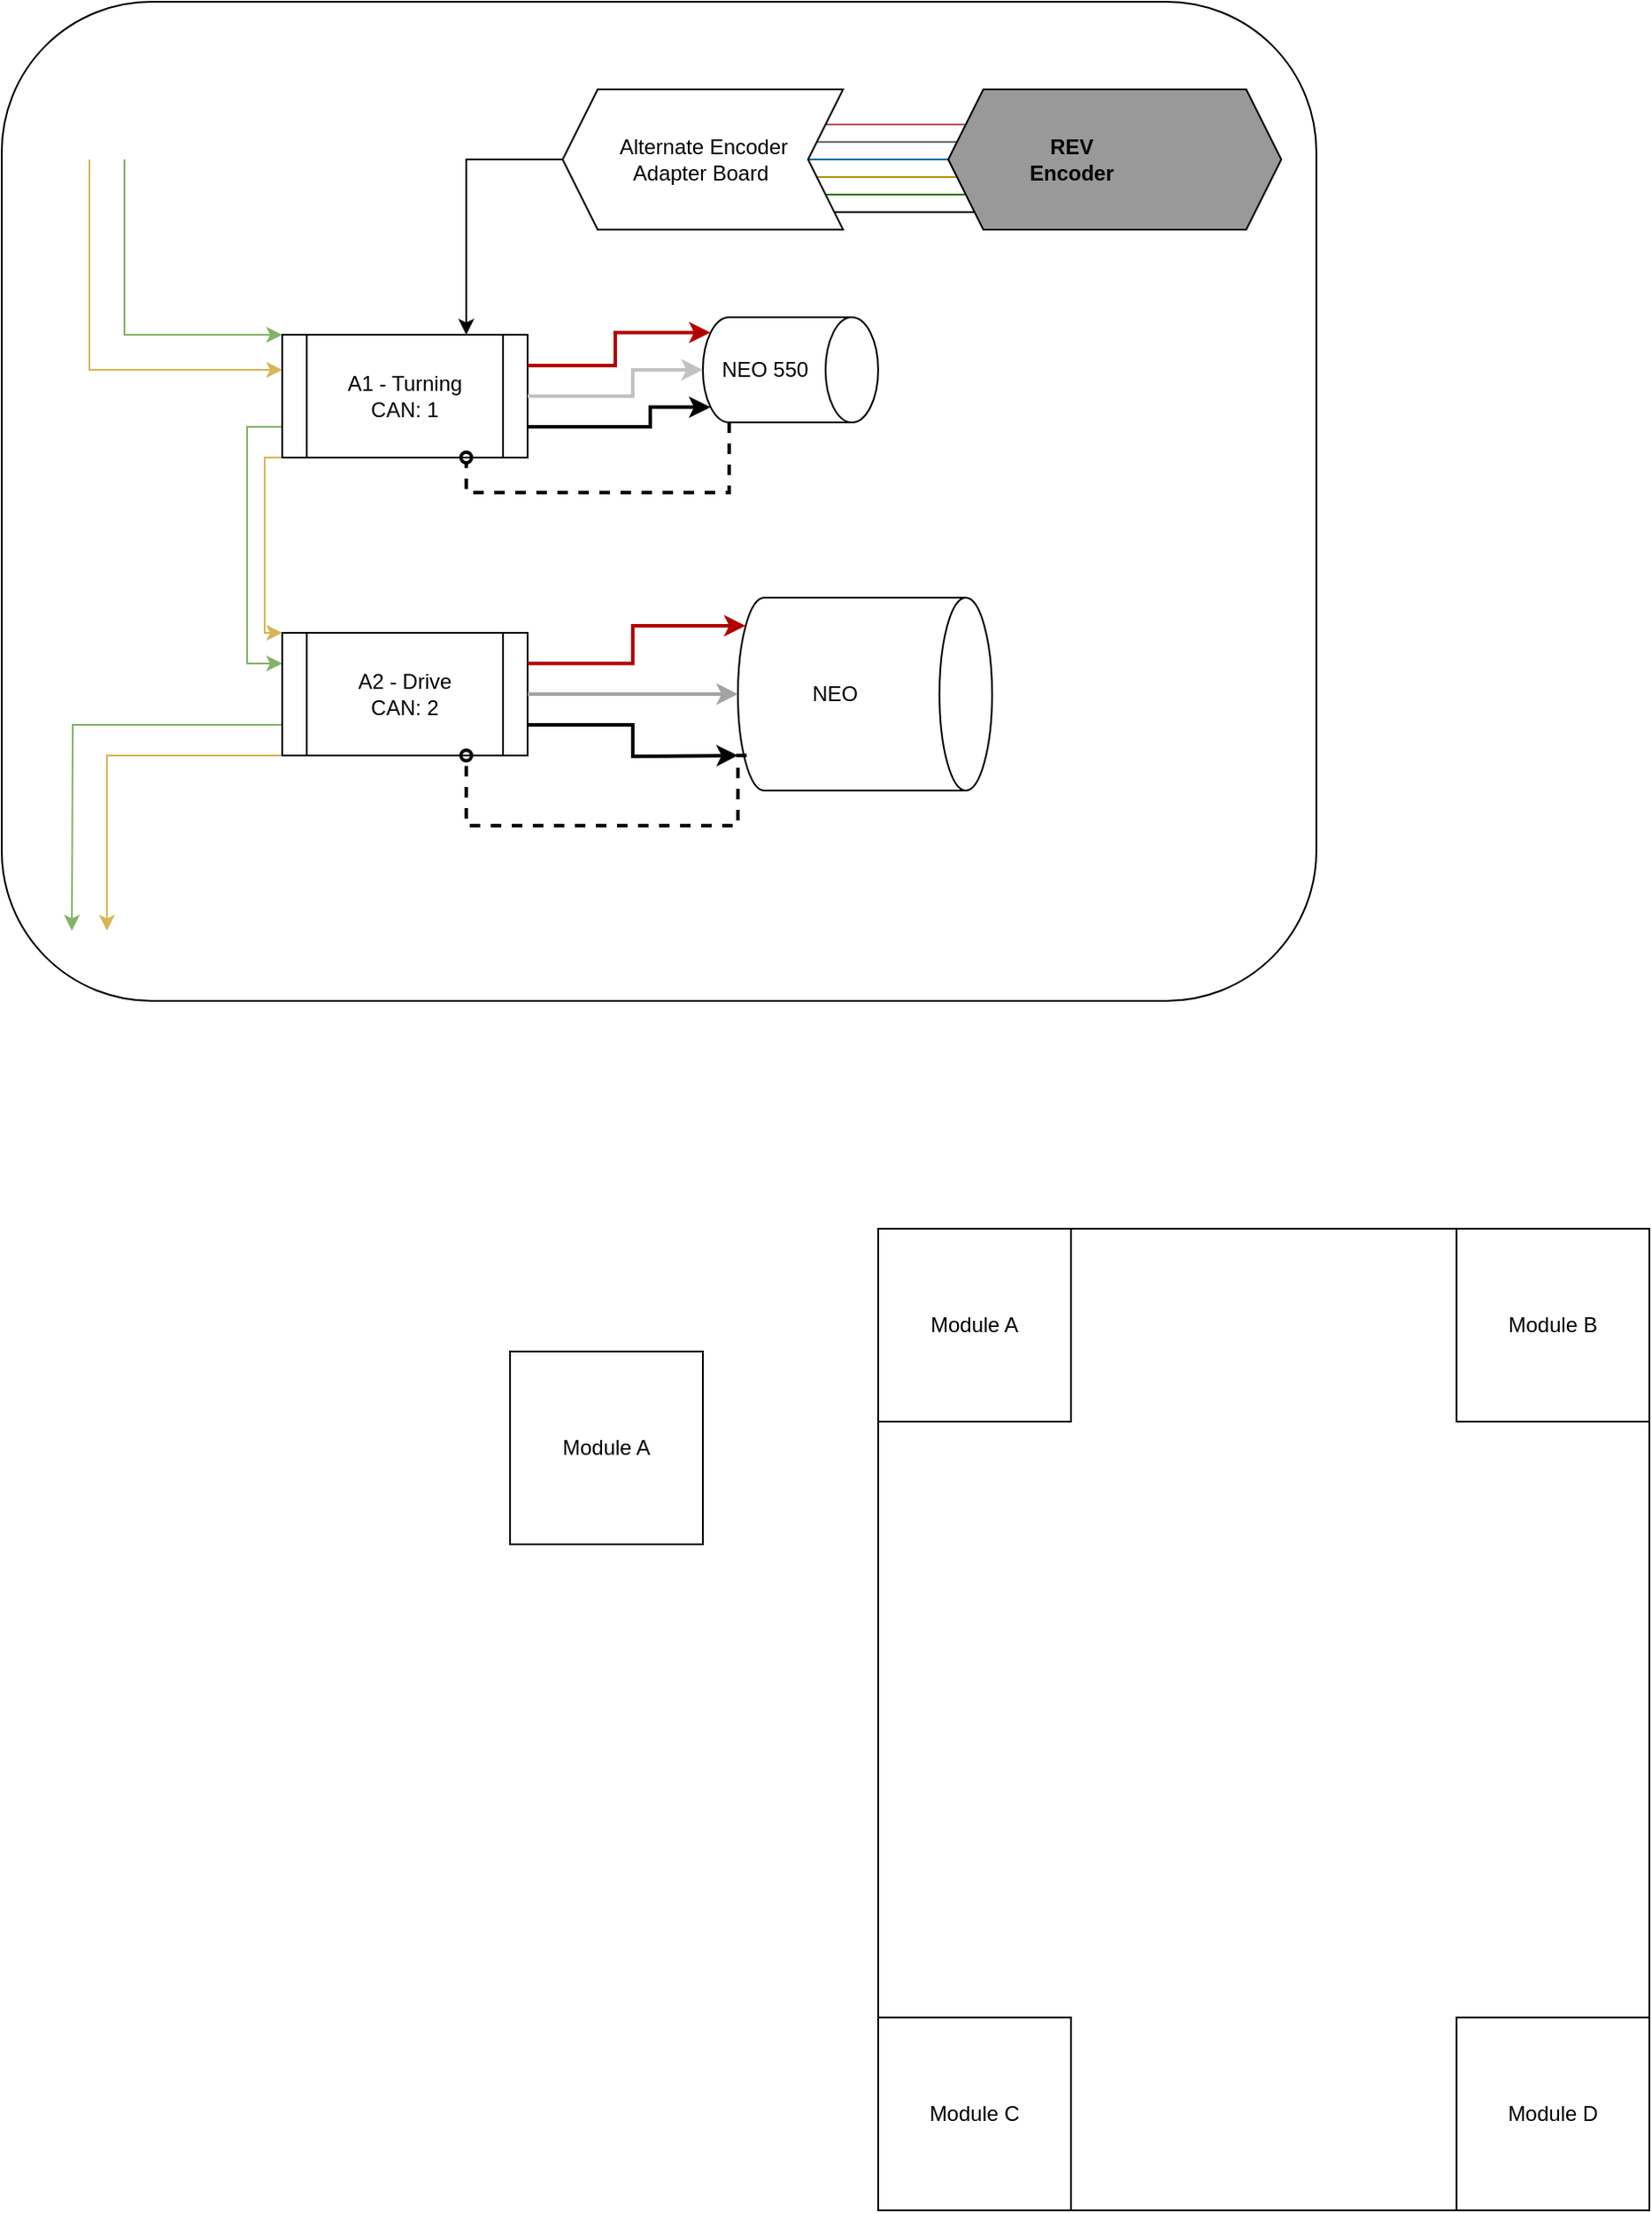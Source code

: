<mxfile version="26.0.10">
  <diagram name="Page-1" id="t8tzNWsSpZRX62LLU-sP">
    <mxGraphModel dx="2899" dy="2223" grid="1" gridSize="10" guides="1" tooltips="1" connect="1" arrows="1" fold="1" page="1" pageScale="1" pageWidth="850" pageHeight="1100" math="0" shadow="0">
      <root>
        <mxCell id="0" />
        <mxCell id="1" parent="0" />
        <mxCell id="E1H2poyc4Vi1K5Qn6vGS-2" value="" style="rounded=0;whiteSpace=wrap;html=1;" vertex="1" parent="1">
          <mxGeometry x="260" y="140" width="440" height="560" as="geometry" />
        </mxCell>
        <mxCell id="E1H2poyc4Vi1K5Qn6vGS-4" value="Module A" style="whiteSpace=wrap;html=1;aspect=fixed;" vertex="1" parent="1">
          <mxGeometry x="260" y="140" width="110" height="110" as="geometry" />
        </mxCell>
        <mxCell id="E1H2poyc4Vi1K5Qn6vGS-5" value="Module B" style="whiteSpace=wrap;html=1;aspect=fixed;" vertex="1" parent="1">
          <mxGeometry x="590" y="140" width="110" height="110" as="geometry" />
        </mxCell>
        <mxCell id="E1H2poyc4Vi1K5Qn6vGS-6" value="Module C" style="whiteSpace=wrap;html=1;aspect=fixed;" vertex="1" parent="1">
          <mxGeometry x="260" y="590" width="110" height="110" as="geometry" />
        </mxCell>
        <mxCell id="E1H2poyc4Vi1K5Qn6vGS-7" value="Module D" style="whiteSpace=wrap;html=1;aspect=fixed;" vertex="1" parent="1">
          <mxGeometry x="590" y="590" width="110" height="110" as="geometry" />
        </mxCell>
        <mxCell id="E1H2poyc4Vi1K5Qn6vGS-10" value="Module A" style="whiteSpace=wrap;html=1;aspect=fixed;" vertex="1" parent="1">
          <mxGeometry x="50" y="210" width="110" height="110" as="geometry" />
        </mxCell>
        <mxCell id="E1H2poyc4Vi1K5Qn6vGS-69" value="" style="group" vertex="1" connectable="0" parent="1">
          <mxGeometry x="-240" y="-560" width="750" height="570" as="geometry" />
        </mxCell>
        <mxCell id="E1H2poyc4Vi1K5Qn6vGS-68" value="" style="rounded=1;whiteSpace=wrap;html=1;" vertex="1" parent="E1H2poyc4Vi1K5Qn6vGS-69">
          <mxGeometry width="750" height="570" as="geometry" />
        </mxCell>
        <mxCell id="E1H2poyc4Vi1K5Qn6vGS-13" value="" style="group" vertex="1" connectable="0" parent="E1H2poyc4Vi1K5Qn6vGS-69">
          <mxGeometry x="420" y="270" width="145" height="110" as="geometry" />
        </mxCell>
        <mxCell id="E1H2poyc4Vi1K5Qn6vGS-11" value="" style="shape=cylinder3;whiteSpace=wrap;html=1;boundedLbl=1;backgroundOutline=1;size=15;rotation=90;" vertex="1" parent="E1H2poyc4Vi1K5Qn6vGS-13">
          <mxGeometry x="17.5" y="52.5" width="110" height="145" as="geometry" />
        </mxCell>
        <mxCell id="E1H2poyc4Vi1K5Qn6vGS-19" value="" style="group" vertex="1" connectable="0" parent="E1H2poyc4Vi1K5Qn6vGS-69">
          <mxGeometry x="400" y="180" width="100" height="60" as="geometry" />
        </mxCell>
        <mxCell id="E1H2poyc4Vi1K5Qn6vGS-17" value="" style="shape=cylinder3;whiteSpace=wrap;html=1;boundedLbl=1;backgroundOutline=1;size=15;rotation=90;" vertex="1" parent="E1H2poyc4Vi1K5Qn6vGS-19">
          <mxGeometry x="20" y="-20" width="60" height="100" as="geometry" />
        </mxCell>
        <mxCell id="E1H2poyc4Vi1K5Qn6vGS-18" value="NEO 550" style="text;html=1;align=center;verticalAlign=middle;resizable=0;points=[];autosize=1;strokeColor=none;fillColor=none;" vertex="1" parent="E1H2poyc4Vi1K5Qn6vGS-19">
          <mxGeometry y="15" width="70" height="30" as="geometry" />
        </mxCell>
        <mxCell id="E1H2poyc4Vi1K5Qn6vGS-59" style="edgeStyle=orthogonalEdgeStyle;rounded=0;orthogonalLoop=1;jettySize=auto;html=1;exitX=1;exitY=0.75;exitDx=0;exitDy=0;strokeWidth=2;strokeColor=default;" edge="1" parent="E1H2poyc4Vi1K5Qn6vGS-69" source="E1H2poyc4Vi1K5Qn6vGS-20">
          <mxGeometry relative="1" as="geometry">
            <mxPoint x="420" y="430" as="targetPoint" />
          </mxGeometry>
        </mxCell>
        <mxCell id="E1H2poyc4Vi1K5Qn6vGS-66" style="edgeStyle=orthogonalEdgeStyle;rounded=0;orthogonalLoop=1;jettySize=auto;html=1;exitX=0;exitY=0.75;exitDx=0;exitDy=0;fillColor=#d5e8d4;gradientColor=#97d077;strokeColor=#82b366;" edge="1" parent="E1H2poyc4Vi1K5Qn6vGS-69" source="E1H2poyc4Vi1K5Qn6vGS-20">
          <mxGeometry relative="1" as="geometry">
            <mxPoint x="40" y="530" as="targetPoint" />
          </mxGeometry>
        </mxCell>
        <mxCell id="E1H2poyc4Vi1K5Qn6vGS-67" style="edgeStyle=orthogonalEdgeStyle;rounded=0;orthogonalLoop=1;jettySize=auto;html=1;exitX=0;exitY=1;exitDx=0;exitDy=0;fillColor=#fff2cc;gradientColor=#ffd966;strokeColor=#d6b656;" edge="1" parent="E1H2poyc4Vi1K5Qn6vGS-69" source="E1H2poyc4Vi1K5Qn6vGS-20">
          <mxGeometry relative="1" as="geometry">
            <mxPoint x="60" y="530" as="targetPoint" />
            <Array as="points">
              <mxPoint x="60" y="430" />
            </Array>
          </mxGeometry>
        </mxCell>
        <mxCell id="E1H2poyc4Vi1K5Qn6vGS-20" value="A2 - Drive&lt;div&gt;CAN: 2&lt;/div&gt;" style="shape=process;whiteSpace=wrap;html=1;backgroundOutline=1;" vertex="1" parent="E1H2poyc4Vi1K5Qn6vGS-69">
          <mxGeometry x="160" y="360" width="140" height="70" as="geometry" />
        </mxCell>
        <mxCell id="E1H2poyc4Vi1K5Qn6vGS-61" style="edgeStyle=orthogonalEdgeStyle;rounded=0;orthogonalLoop=1;jettySize=auto;html=1;exitX=0;exitY=0.75;exitDx=0;exitDy=0;entryX=0;entryY=0.25;entryDx=0;entryDy=0;fillColor=#d5e8d4;strokeColor=#82b366;gradientColor=#97d077;" edge="1" parent="E1H2poyc4Vi1K5Qn6vGS-69" source="E1H2poyc4Vi1K5Qn6vGS-21" target="E1H2poyc4Vi1K5Qn6vGS-20">
          <mxGeometry relative="1" as="geometry" />
        </mxCell>
        <mxCell id="E1H2poyc4Vi1K5Qn6vGS-62" style="edgeStyle=orthogonalEdgeStyle;rounded=0;orthogonalLoop=1;jettySize=auto;html=1;exitX=0;exitY=1;exitDx=0;exitDy=0;entryX=0;entryY=0;entryDx=0;entryDy=0;fillColor=#fff2cc;strokeColor=#d6b656;gradientColor=#ffd966;" edge="1" parent="E1H2poyc4Vi1K5Qn6vGS-69" source="E1H2poyc4Vi1K5Qn6vGS-21" target="E1H2poyc4Vi1K5Qn6vGS-20">
          <mxGeometry relative="1" as="geometry">
            <Array as="points">
              <mxPoint x="150" y="260" />
              <mxPoint x="150" y="360" />
            </Array>
          </mxGeometry>
        </mxCell>
        <mxCell id="E1H2poyc4Vi1K5Qn6vGS-21" value="A1 - Turning&lt;div&gt;CAN: 1&lt;/div&gt;" style="shape=process;whiteSpace=wrap;html=1;backgroundOutline=1;" vertex="1" parent="E1H2poyc4Vi1K5Qn6vGS-69">
          <mxGeometry x="160" y="190" width="140" height="70" as="geometry" />
        </mxCell>
        <mxCell id="E1H2poyc4Vi1K5Qn6vGS-47" value="" style="group" vertex="1" connectable="0" parent="E1H2poyc4Vi1K5Qn6vGS-69">
          <mxGeometry x="320" y="50" width="410" height="80" as="geometry" />
        </mxCell>
        <mxCell id="E1H2poyc4Vi1K5Qn6vGS-36" value="" style="endArrow=none;html=1;rounded=0;fillColor=#f8cecc;strokeColor=#b85450;gradientColor=#ea6b66;" edge="1" parent="E1H2poyc4Vi1K5Qn6vGS-47">
          <mxGeometry width="50" height="50" relative="1" as="geometry">
            <mxPoint x="140" y="20" as="sourcePoint" />
            <mxPoint x="240" y="20" as="targetPoint" />
          </mxGeometry>
        </mxCell>
        <mxCell id="E1H2poyc4Vi1K5Qn6vGS-37" value="" style="endArrow=none;html=1;rounded=0;fillColor=#f5f5f5;gradientColor=#b3b3b3;strokeColor=#666666;" edge="1" parent="E1H2poyc4Vi1K5Qn6vGS-47">
          <mxGeometry width="50" height="50" relative="1" as="geometry">
            <mxPoint x="140" y="30" as="sourcePoint" />
            <mxPoint x="240" y="30" as="targetPoint" />
          </mxGeometry>
        </mxCell>
        <mxCell id="E1H2poyc4Vi1K5Qn6vGS-38" value="" style="endArrow=none;html=1;rounded=0;fillColor=#1ba1e2;strokeColor=#006EAF;" edge="1" parent="E1H2poyc4Vi1K5Qn6vGS-47">
          <mxGeometry width="50" height="50" relative="1" as="geometry">
            <mxPoint x="140" y="40" as="sourcePoint" />
            <mxPoint x="240" y="40" as="targetPoint" />
          </mxGeometry>
        </mxCell>
        <mxCell id="E1H2poyc4Vi1K5Qn6vGS-39" value="" style="endArrow=none;html=1;rounded=0;fillColor=#e3c800;strokeColor=#B09500;" edge="1" parent="E1H2poyc4Vi1K5Qn6vGS-47">
          <mxGeometry width="50" height="50" relative="1" as="geometry">
            <mxPoint x="140" y="50" as="sourcePoint" />
            <mxPoint x="240" y="50" as="targetPoint" />
          </mxGeometry>
        </mxCell>
        <mxCell id="E1H2poyc4Vi1K5Qn6vGS-40" value="" style="endArrow=none;html=1;rounded=0;fillColor=#60a917;strokeColor=#2D7600;" edge="1" parent="E1H2poyc4Vi1K5Qn6vGS-47">
          <mxGeometry width="50" height="50" relative="1" as="geometry">
            <mxPoint x="140" y="60" as="sourcePoint" />
            <mxPoint x="240" y="60" as="targetPoint" />
          </mxGeometry>
        </mxCell>
        <mxCell id="E1H2poyc4Vi1K5Qn6vGS-41" value="" style="endArrow=none;html=1;rounded=0;" edge="1" parent="E1H2poyc4Vi1K5Qn6vGS-47">
          <mxGeometry width="50" height="50" relative="1" as="geometry">
            <mxPoint x="140" y="70" as="sourcePoint" />
            <mxPoint x="240" y="70" as="targetPoint" />
          </mxGeometry>
        </mxCell>
        <mxCell id="E1H2poyc4Vi1K5Qn6vGS-34" value="" style="shape=step;perimeter=stepPerimeter;whiteSpace=wrap;html=1;fixedSize=1;rotation=-180;" vertex="1" parent="E1H2poyc4Vi1K5Qn6vGS-47">
          <mxGeometry width="160" height="80" as="geometry" />
        </mxCell>
        <mxCell id="E1H2poyc4Vi1K5Qn6vGS-45" value="" style="group" vertex="1" connectable="0" parent="E1H2poyc4Vi1K5Qn6vGS-47">
          <mxGeometry x="220" width="190" height="80" as="geometry" />
        </mxCell>
        <mxCell id="E1H2poyc4Vi1K5Qn6vGS-22" value="" style="shape=hexagon;perimeter=hexagonPerimeter2;whiteSpace=wrap;html=1;fixedSize=1;fillColor=#999999;" vertex="1" parent="E1H2poyc4Vi1K5Qn6vGS-45">
          <mxGeometry width="190" height="80" as="geometry" />
        </mxCell>
        <mxCell id="E1H2poyc4Vi1K5Qn6vGS-42" value="" style="group" vertex="1" connectable="0" parent="E1H2poyc4Vi1K5Qn6vGS-45">
          <mxGeometry x="35" y="6" width="143" height="68" as="geometry" />
        </mxCell>
        <mxCell id="E1H2poyc4Vi1K5Qn6vGS-25" value="&lt;span style=&quot;text-wrap-mode: wrap;&quot;&gt;&lt;b&gt;REV&lt;/b&gt;&lt;/span&gt;&lt;div style=&quot;text-wrap-mode: wrap;&quot;&gt;&lt;span style=&quot;text-align: left; background-color: transparent; color: light-dark(rgb(0, 0, 0), rgb(255, 255, 255));&quot;&gt;&lt;b&gt;Encoder&lt;/b&gt;&lt;/span&gt;&lt;/div&gt;" style="text;html=1;align=center;verticalAlign=middle;resizable=0;points=[];autosize=1;strokeColor=none;fillColor=none;" vertex="1" parent="E1H2poyc4Vi1K5Qn6vGS-42">
          <mxGeometry y="14" width="70" height="40" as="geometry" />
        </mxCell>
        <mxCell id="E1H2poyc4Vi1K5Qn6vGS-33" value="" style="shape=image;html=1;verticalAlign=top;verticalLabelPosition=bottom;labelBackgroundColor=#ffffff;imageAspect=0;aspect=fixed;image=https://cdn0.iconfinder.com/data/icons/phosphor-bold-vol-3-1/256/hexagon-duotone-128.png" vertex="1" parent="E1H2poyc4Vi1K5Qn6vGS-42">
          <mxGeometry x="75" width="68" height="68" as="geometry" />
        </mxCell>
        <mxCell id="E1H2poyc4Vi1K5Qn6vGS-46" value="Alternate Encoder&lt;div&gt;Adapter Board&amp;nbsp;&lt;/div&gt;" style="text;html=1;align=center;verticalAlign=middle;resizable=0;points=[];autosize=1;strokeColor=none;fillColor=none;" vertex="1" parent="E1H2poyc4Vi1K5Qn6vGS-47">
          <mxGeometry x="20" y="20" width="120" height="40" as="geometry" />
        </mxCell>
        <mxCell id="E1H2poyc4Vi1K5Qn6vGS-48" style="edgeStyle=orthogonalEdgeStyle;rounded=0;orthogonalLoop=1;jettySize=auto;html=1;exitX=1;exitY=0.5;exitDx=0;exitDy=0;entryX=0.75;entryY=0;entryDx=0;entryDy=0;" edge="1" parent="E1H2poyc4Vi1K5Qn6vGS-69" source="E1H2poyc4Vi1K5Qn6vGS-34" target="E1H2poyc4Vi1K5Qn6vGS-21">
          <mxGeometry relative="1" as="geometry" />
        </mxCell>
        <mxCell id="E1H2poyc4Vi1K5Qn6vGS-50" style="edgeStyle=orthogonalEdgeStyle;rounded=0;orthogonalLoop=1;jettySize=auto;html=1;exitX=1;exitY=0.25;exitDx=0;exitDy=0;entryX=0.145;entryY=1;entryDx=0;entryDy=-4.35;entryPerimeter=0;strokeWidth=2;fillColor=#e51400;strokeColor=#B20000;" edge="1" parent="E1H2poyc4Vi1K5Qn6vGS-69" source="E1H2poyc4Vi1K5Qn6vGS-21" target="E1H2poyc4Vi1K5Qn6vGS-17">
          <mxGeometry relative="1" as="geometry" />
        </mxCell>
        <mxCell id="E1H2poyc4Vi1K5Qn6vGS-51" style="edgeStyle=orthogonalEdgeStyle;rounded=0;orthogonalLoop=1;jettySize=auto;html=1;exitX=1;exitY=0.5;exitDx=0;exitDy=0;entryX=0.5;entryY=1;entryDx=0;entryDy=0;entryPerimeter=0;strokeWidth=2;strokeColor=#C2C2C2;" edge="1" parent="E1H2poyc4Vi1K5Qn6vGS-69" source="E1H2poyc4Vi1K5Qn6vGS-21" target="E1H2poyc4Vi1K5Qn6vGS-17">
          <mxGeometry relative="1" as="geometry">
            <Array as="points">
              <mxPoint x="360" y="225" />
              <mxPoint x="360" y="210" />
            </Array>
          </mxGeometry>
        </mxCell>
        <mxCell id="E1H2poyc4Vi1K5Qn6vGS-52" style="edgeStyle=orthogonalEdgeStyle;rounded=0;orthogonalLoop=1;jettySize=auto;html=1;exitX=1;exitY=0.75;exitDx=0;exitDy=0;entryX=0.855;entryY=1;entryDx=0;entryDy=-4.35;entryPerimeter=0;strokeWidth=2;" edge="1" parent="E1H2poyc4Vi1K5Qn6vGS-69" source="E1H2poyc4Vi1K5Qn6vGS-21" target="E1H2poyc4Vi1K5Qn6vGS-17">
          <mxGeometry relative="1" as="geometry">
            <Array as="points">
              <mxPoint x="370" y="243" />
              <mxPoint x="370" y="231" />
            </Array>
          </mxGeometry>
        </mxCell>
        <mxCell id="E1H2poyc4Vi1K5Qn6vGS-53" style="edgeStyle=orthogonalEdgeStyle;rounded=0;orthogonalLoop=1;jettySize=auto;html=1;exitX=1;exitY=0.25;exitDx=0;exitDy=0;entryX=0.145;entryY=1;entryDx=0;entryDy=-4.35;entryPerimeter=0;strokeWidth=2;fillColor=#e51400;strokeColor=#B20000;" edge="1" parent="E1H2poyc4Vi1K5Qn6vGS-69" source="E1H2poyc4Vi1K5Qn6vGS-20" target="E1H2poyc4Vi1K5Qn6vGS-11">
          <mxGeometry relative="1" as="geometry" />
        </mxCell>
        <mxCell id="E1H2poyc4Vi1K5Qn6vGS-56" style="edgeStyle=orthogonalEdgeStyle;rounded=0;orthogonalLoop=1;jettySize=auto;html=1;exitX=1;exitY=1;exitDx=0;exitDy=-15;exitPerimeter=0;entryX=0.75;entryY=1;entryDx=0;entryDy=0;strokeWidth=2;endArrow=oval;endFill=0;dashed=1;" edge="1" parent="E1H2poyc4Vi1K5Qn6vGS-69" target="E1H2poyc4Vi1K5Qn6vGS-20">
          <mxGeometry relative="1" as="geometry">
            <mxPoint x="425.0" y="430.0" as="sourcePoint" />
            <Array as="points">
              <mxPoint x="420" y="430" />
              <mxPoint x="420" y="470" />
              <mxPoint x="265" y="470" />
            </Array>
          </mxGeometry>
        </mxCell>
        <mxCell id="E1H2poyc4Vi1K5Qn6vGS-57" style="edgeStyle=orthogonalEdgeStyle;rounded=0;orthogonalLoop=1;jettySize=auto;html=1;exitX=1;exitY=1;exitDx=0;exitDy=-15;exitPerimeter=0;entryX=0.75;entryY=1;entryDx=0;entryDy=0;dashed=1;strokeWidth=2;endArrow=oval;endFill=0;" edge="1" parent="E1H2poyc4Vi1K5Qn6vGS-69" source="E1H2poyc4Vi1K5Qn6vGS-17" target="E1H2poyc4Vi1K5Qn6vGS-21">
          <mxGeometry relative="1" as="geometry" />
        </mxCell>
        <mxCell id="E1H2poyc4Vi1K5Qn6vGS-58" style="edgeStyle=orthogonalEdgeStyle;rounded=0;orthogonalLoop=1;jettySize=auto;html=1;exitX=1;exitY=0.5;exitDx=0;exitDy=0;entryX=0.5;entryY=1;entryDx=0;entryDy=0;entryPerimeter=0;strokeWidth=2;strokeColor=#A3A3A3;" edge="1" parent="E1H2poyc4Vi1K5Qn6vGS-69" source="E1H2poyc4Vi1K5Qn6vGS-20" target="E1H2poyc4Vi1K5Qn6vGS-11">
          <mxGeometry relative="1" as="geometry" />
        </mxCell>
        <mxCell id="E1H2poyc4Vi1K5Qn6vGS-12" value="NEO" style="text;html=1;align=center;verticalAlign=middle;resizable=0;points=[];autosize=1;strokeColor=none;fillColor=none;" vertex="1" parent="E1H2poyc4Vi1K5Qn6vGS-69">
          <mxGeometry x="450" y="380" width="50" height="30" as="geometry" />
        </mxCell>
        <mxCell id="E1H2poyc4Vi1K5Qn6vGS-64" value="" style="edgeStyle=none;orthogonalLoop=1;jettySize=auto;html=1;rounded=0;entryX=0;entryY=0;entryDx=0;entryDy=0;fillColor=#d5e8d4;gradientColor=#97d077;strokeColor=#82b366;" edge="1" parent="E1H2poyc4Vi1K5Qn6vGS-69" target="E1H2poyc4Vi1K5Qn6vGS-21">
          <mxGeometry width="100" relative="1" as="geometry">
            <mxPoint x="70" y="90" as="sourcePoint" />
            <mxPoint x="170" y="60" as="targetPoint" />
            <Array as="points">
              <mxPoint x="70" y="190" />
              <mxPoint x="100" y="190" />
            </Array>
          </mxGeometry>
        </mxCell>
        <mxCell id="E1H2poyc4Vi1K5Qn6vGS-65" value="" style="edgeStyle=none;orthogonalLoop=1;jettySize=auto;html=1;rounded=0;fillColor=#fff2cc;gradientColor=#ffd966;strokeColor=#d6b656;" edge="1" parent="E1H2poyc4Vi1K5Qn6vGS-69">
          <mxGeometry width="100" relative="1" as="geometry">
            <mxPoint x="50" y="90" as="sourcePoint" />
            <mxPoint x="160" y="210" as="targetPoint" />
            <Array as="points">
              <mxPoint x="50" y="150" />
              <mxPoint x="50" y="210" />
            </Array>
          </mxGeometry>
        </mxCell>
      </root>
    </mxGraphModel>
  </diagram>
</mxfile>
